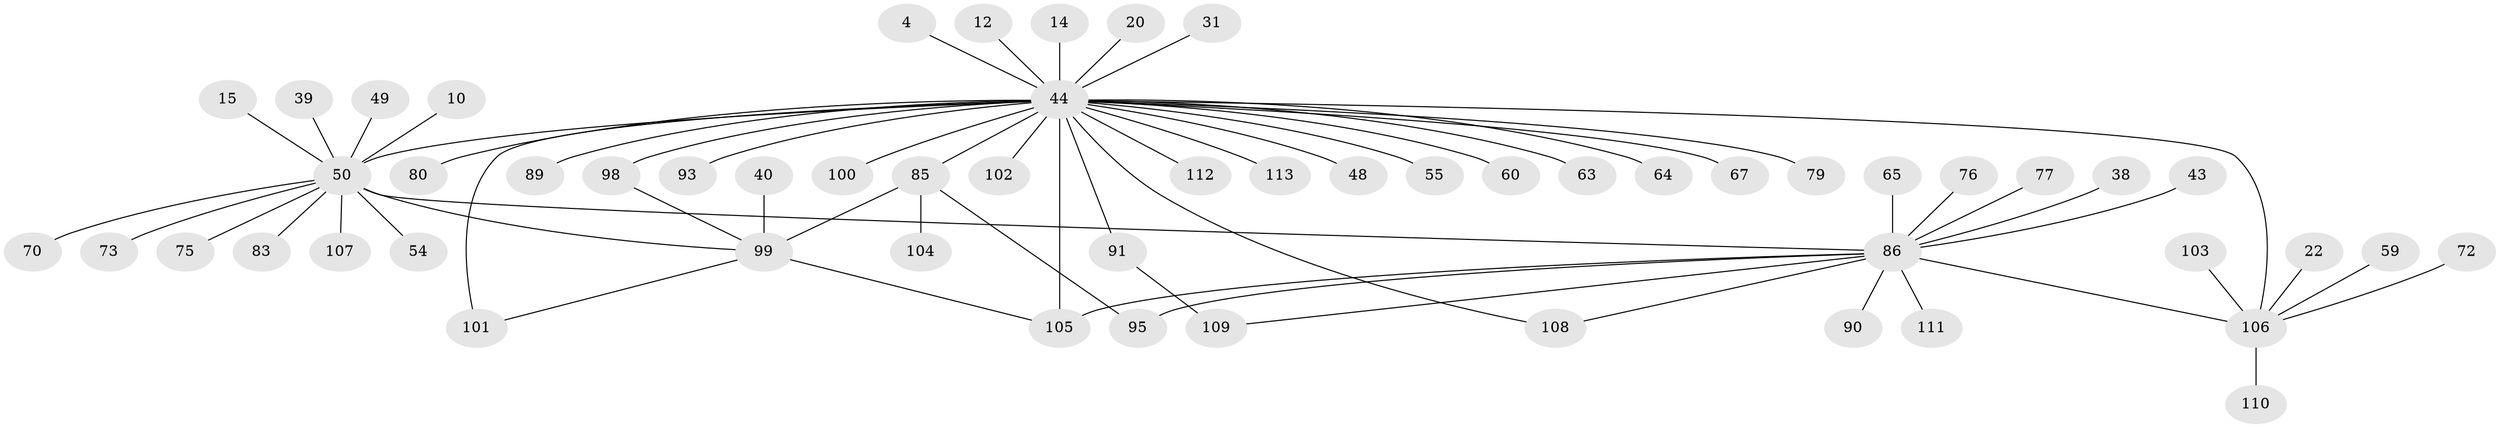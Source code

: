 // original degree distribution, {3: 0.11504424778761062, 37: 0.008849557522123894, 1: 0.5221238938053098, 6: 0.02654867256637168, 5: 0.02654867256637168, 11: 0.008849557522123894, 4: 0.035398230088495575, 14: 0.017699115044247787, 2: 0.21238938053097345, 9: 0.008849557522123894, 7: 0.017699115044247787}
// Generated by graph-tools (version 1.1) at 2025/47/03/09/25 04:47:51]
// undirected, 56 vertices, 64 edges
graph export_dot {
graph [start="1"]
  node [color=gray90,style=filled];
  4;
  10;
  12;
  14;
  15;
  20;
  22;
  31;
  38;
  39;
  40;
  43;
  44 [super="+2"];
  48;
  49;
  50 [super="+23+18"];
  54;
  55;
  59 [super="+33"];
  60;
  63 [super="+27"];
  64;
  65;
  67;
  70;
  72;
  73;
  75;
  76 [super="+41"];
  77;
  79;
  80 [super="+36+42"];
  83;
  85 [super="+82"];
  86 [super="+21+61+28+45+47+62"];
  89;
  90;
  91 [super="+81"];
  93;
  95 [super="+24"];
  98 [super="+92"];
  99 [super="+25+29+30+37"];
  100;
  101 [super="+51"];
  102 [super="+11"];
  103;
  104 [super="+71"];
  105 [super="+78+97"];
  106 [super="+17+58+87"];
  107;
  108 [super="+96"];
  109;
  110;
  111;
  112 [super="+16"];
  113 [super="+6+69+84"];
  4 -- 44;
  10 -- 50;
  12 -- 44;
  14 -- 44;
  15 -- 50;
  20 -- 44;
  22 -- 106;
  31 -- 44;
  38 -- 86 [weight=2];
  39 -- 50;
  40 -- 99;
  43 -- 86 [weight=2];
  44 -- 60;
  44 -- 101 [weight=2];
  44 -- 108;
  44 -- 50 [weight=6];
  44 -- 64;
  44 -- 67;
  44 -- 79;
  44 -- 89;
  44 -- 93;
  44 -- 100;
  44 -- 106 [weight=4];
  44 -- 48;
  44 -- 55;
  44 -- 91;
  44 -- 80;
  44 -- 113;
  44 -- 102;
  44 -- 105 [weight=3];
  44 -- 112;
  44 -- 63;
  44 -- 98;
  44 -- 85 [weight=2];
  49 -- 50;
  50 -- 54;
  50 -- 70;
  50 -- 83;
  50 -- 86 [weight=4];
  50 -- 75;
  50 -- 73;
  50 -- 107;
  50 -- 99;
  59 -- 106;
  65 -- 86;
  72 -- 106;
  76 -- 86;
  77 -- 86;
  85 -- 99 [weight=2];
  85 -- 104;
  85 -- 95;
  86 -- 90;
  86 -- 106 [weight=2];
  86 -- 109;
  86 -- 111;
  86 -- 95;
  86 -- 108;
  86 -- 105;
  91 -- 109 [weight=2];
  98 -- 99 [weight=2];
  99 -- 101;
  99 -- 105 [weight=2];
  103 -- 106;
  106 -- 110;
}
